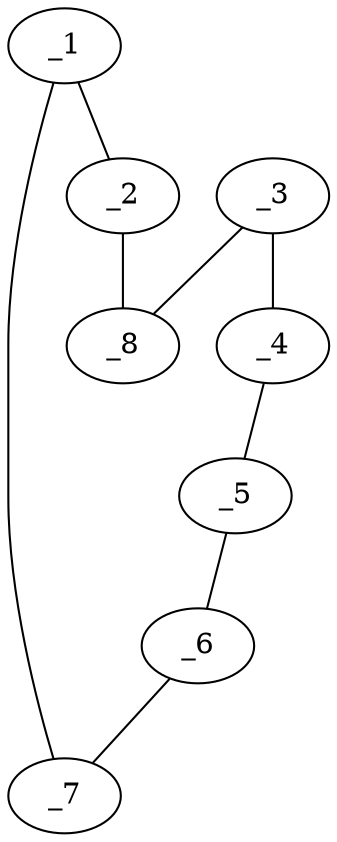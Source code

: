 graph molid698126 {
	_1	 [charge=0,
		chem=1,
		symbol="C  ",
		x="4.6131",
		y=0];
	_2	 [charge=0,
		chem=1,
		symbol="C  ",
		x="4.2304",
		y="-0.9239"];
	_1 -- _2	 [valence=2];
	_7	 [charge=0,
		chem=5,
		symbol="S  ",
		x="4.2304",
		y="0.9239"];
	_1 -- _7	 [valence=1];
	_8	 [charge=0,
		chem=5,
		symbol="S  ",
		x="3.3066",
		y="-1.3066"];
	_2 -- _8	 [valence=1];
	_3	 [charge=0,
		chem=5,
		symbol="S  ",
		x="2.3827",
		y="-0.9239"];
	_4	 [charge=0,
		chem=1,
		symbol="C  ",
		x=2,
		y=0];
	_3 -- _4	 [valence=1];
	_3 -- _8	 [valence=1];
	_5	 [charge=0,
		chem=1,
		symbol="C  ",
		x="2.3827",
		y="0.9239"];
	_4 -- _5	 [valence=2];
	_6	 [charge=0,
		chem=5,
		symbol="S  ",
		x="3.3066",
		y="1.3066"];
	_5 -- _6	 [valence=1];
	_6 -- _7	 [valence=1];
}

